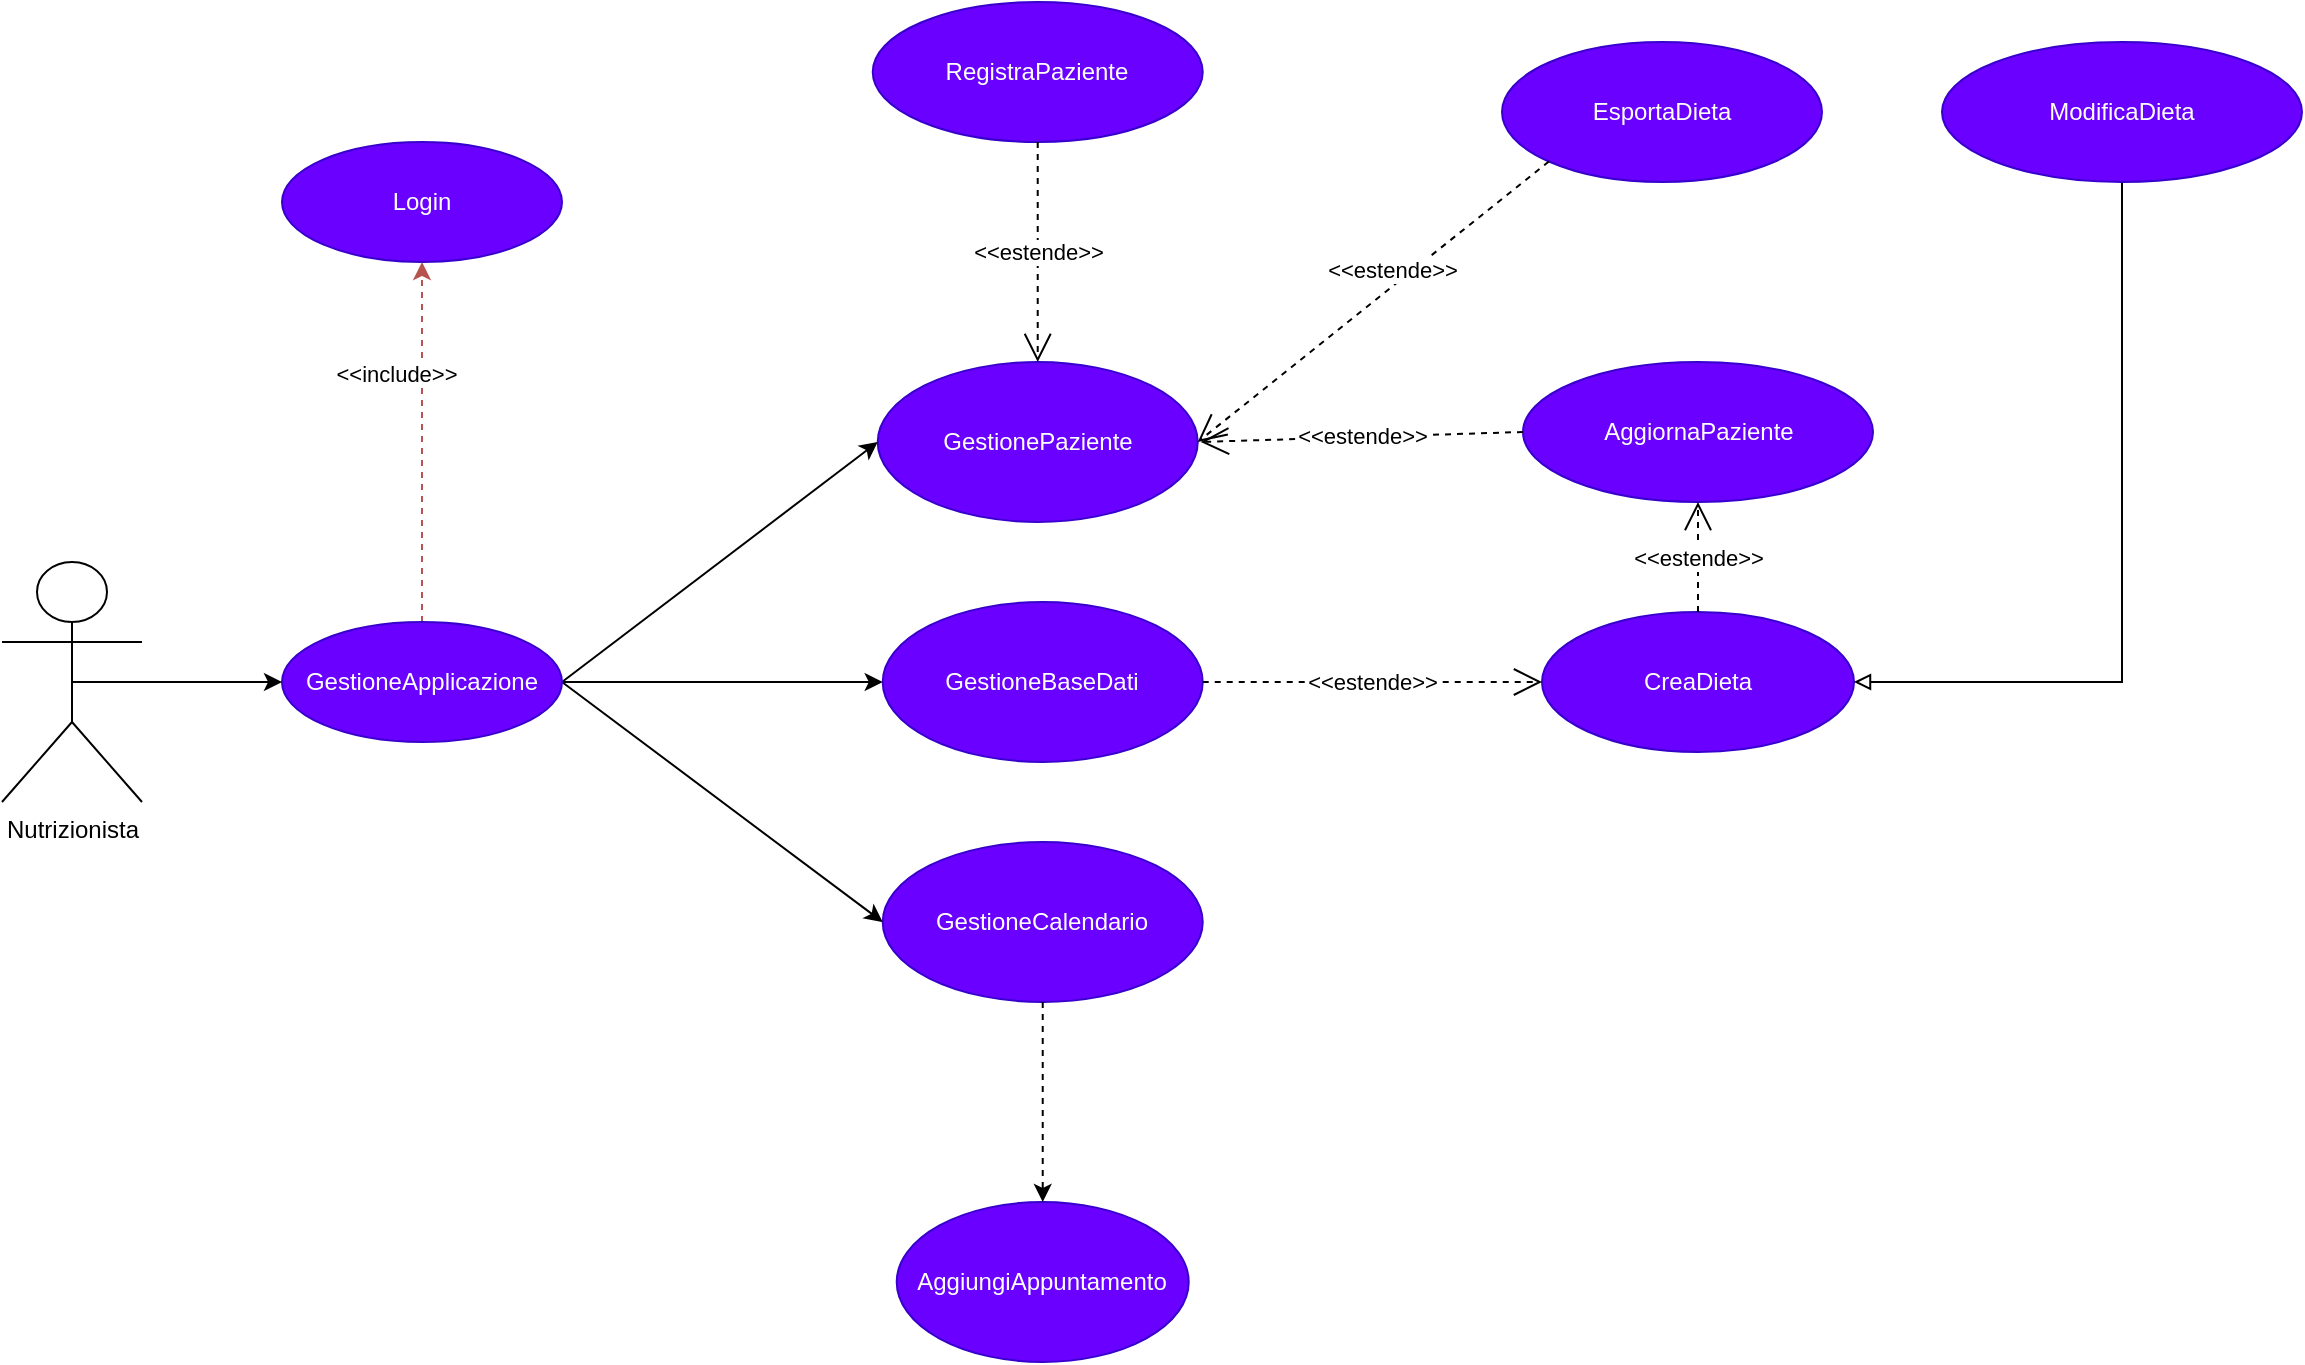<mxfile version="17.1.4" type="device"><diagram id="_qOrjvIJloedD4rArHBs" name="Page-1"><mxGraphModel dx="1887" dy="995" grid="1" gridSize="10" guides="1" tooltips="1" connect="1" arrows="1" fold="1" page="1" pageScale="1" pageWidth="1169" pageHeight="827" math="0" shadow="0"><root><mxCell id="0"/><mxCell id="1" parent="0"/><mxCell id="orX7vJl6tvUpLX1Znt4E-1" value="Nutrizionista" style="shape=umlActor;verticalLabelPosition=bottom;verticalAlign=top;html=1;outlineConnect=0;" parent="1" vertex="1"><mxGeometry x="10" y="290" width="70" height="120" as="geometry"/></mxCell><mxCell id="orX7vJl6tvUpLX1Znt4E-2" value="Login" style="ellipse;whiteSpace=wrap;html=1;fillColor=#6a00ff;strokeColor=#3700CC;fontColor=#ffffff;" parent="1" vertex="1"><mxGeometry x="150" y="80" width="140" height="60" as="geometry"/></mxCell><mxCell id="orX7vJl6tvUpLX1Znt4E-3" value="GestioneCalendario&lt;br&gt;" style="ellipse;whiteSpace=wrap;html=1;fillColor=#6a00ff;fontColor=#ffffff;strokeColor=#3700CC;" parent="1" vertex="1"><mxGeometry x="450.36" y="430" width="160" height="80" as="geometry"/></mxCell><mxCell id="orX7vJl6tvUpLX1Znt4E-4" value="CreaDieta" style="ellipse;whiteSpace=wrap;html=1;fillColor=#6a00ff;fontColor=#ffffff;strokeColor=#3700CC;" parent="1" vertex="1"><mxGeometry x="780.0" y="315" width="156" height="70" as="geometry"/></mxCell><mxCell id="orX7vJl6tvUpLX1Znt4E-5" value="RegistraPaziente" style="ellipse;whiteSpace=wrap;html=1;fillColor=#6a00ff;fontColor=#ffffff;strokeColor=#3700CC;" parent="1" vertex="1"><mxGeometry x="445.36" y="10" width="165" height="70" as="geometry"/></mxCell><mxCell id="orX7vJl6tvUpLX1Znt4E-6" value="EsportaDieta" style="ellipse;whiteSpace=wrap;html=1;fillColor=#6a00ff;fontColor=#ffffff;strokeColor=#3700CC;" parent="1" vertex="1"><mxGeometry x="760" y="30" width="160" height="70" as="geometry"/></mxCell><mxCell id="orX7vJl6tvUpLX1Znt4E-9" value="AggiornaPaziente&lt;br&gt;" style="ellipse;whiteSpace=wrap;html=1;fillColor=#6a00ff;fontColor=#ffffff;strokeColor=#3700CC;" parent="1" vertex="1"><mxGeometry x="770.5" y="190" width="175" height="70" as="geometry"/></mxCell><mxCell id="orX7vJl6tvUpLX1Znt4E-10" value="GestioneBaseDati" style="ellipse;whiteSpace=wrap;html=1;fillColor=#6a00ff;fontColor=#ffffff;strokeColor=#3700CC;" parent="1" vertex="1"><mxGeometry x="450.36" y="310" width="160" height="80" as="geometry"/></mxCell><mxCell id="orX7vJl6tvUpLX1Znt4E-15" value="GestionePaziente&lt;br&gt;" style="ellipse;whiteSpace=wrap;html=1;fillColor=#6a00ff;fontColor=#ffffff;strokeColor=#3700CC;" parent="1" vertex="1"><mxGeometry x="447.86" y="190" width="160" height="80" as="geometry"/></mxCell><mxCell id="N9WoESq8ZXY_kKLxbi27-8" style="edgeStyle=orthogonalEdgeStyle;orthogonalLoop=1;jettySize=auto;html=1;exitX=0.5;exitY=1;exitDx=0;exitDy=0;entryX=1;entryY=0.5;entryDx=0;entryDy=0;endArrow=block;endFill=0;rounded=0;" edge="1" parent="1" source="orX7vJl6tvUpLX1Znt4E-16" target="orX7vJl6tvUpLX1Znt4E-4"><mxGeometry relative="1" as="geometry"/></mxCell><mxCell id="orX7vJl6tvUpLX1Znt4E-16" value="ModificaDieta" style="ellipse;whiteSpace=wrap;html=1;fillColor=#6a00ff;fontColor=#ffffff;strokeColor=#3700CC;" parent="1" vertex="1"><mxGeometry x="980.0" y="30" width="180" height="70" as="geometry"/></mxCell><mxCell id="orX7vJl6tvUpLX1Znt4E-29" value="&amp;lt;&amp;lt;include&amp;gt;&amp;gt;" style="endArrow=classic;html=1;dashed=1; rounded=0;exitX=0.5;exitY=0;exitDx=0;exitDy=0;fillColor=#f8cecc;strokeColor=#b85450;entryX=0.5;entryY=1;entryDx=0;entryDy=0;" parent="1" source="N9WoESq8ZXY_kKLxbi27-9" target="orX7vJl6tvUpLX1Znt4E-2" edge="1"><mxGeometry x="0.379" y="13" width="50" height="50" relative="1" as="geometry"><mxPoint x="325.36" y="310" as="sourcePoint"/><mxPoint x="299.998" y="149.934" as="targetPoint"/><mxPoint as="offset"/></mxGeometry></mxCell><mxCell id="orX7vJl6tvUpLX1Znt4E-33" value="" style="endArrow=classic;html=1;rounded=0;entryX=0;entryY=0.5;entryDx=0;entryDy=0;exitX=1;exitY=0.5;exitDx=0;exitDy=0;" parent="1" source="N9WoESq8ZXY_kKLxbi27-9" target="orX7vJl6tvUpLX1Znt4E-15" edge="1"><mxGeometry width="50" height="50" relative="1" as="geometry"><mxPoint x="395.36" y="340" as="sourcePoint"/><mxPoint x="529.11" y="750" as="targetPoint"/></mxGeometry></mxCell><mxCell id="orX7vJl6tvUpLX1Znt4E-34" value="" style="endArrow=classic;html=1;rounded=0;entryX=0;entryY=0.5;entryDx=0;entryDy=0;" parent="1" source="N9WoESq8ZXY_kKLxbi27-9" target="orX7vJl6tvUpLX1Znt4E-10" edge="1"><mxGeometry width="50" height="50" relative="1" as="geometry"><mxPoint x="395.36" y="340" as="sourcePoint"/><mxPoint x="385.36" y="220.0" as="targetPoint"/></mxGeometry></mxCell><mxCell id="orX7vJl6tvUpLX1Znt4E-35" value="" style="endArrow=classic;html=1;rounded=0;entryX=0;entryY=0.5;entryDx=0;entryDy=0;exitX=1;exitY=0.5;exitDx=0;exitDy=0;" parent="1" source="N9WoESq8ZXY_kKLxbi27-9" target="orX7vJl6tvUpLX1Znt4E-3" edge="1"><mxGeometry width="50" height="50" relative="1" as="geometry"><mxPoint x="395.36" y="340" as="sourcePoint"/><mxPoint x="475.36" y="440" as="targetPoint"/></mxGeometry></mxCell><mxCell id="orX7vJl6tvUpLX1Znt4E-39" value="AggiungiAppuntamento&lt;br&gt;" style="ellipse;whiteSpace=wrap;html=1;fillColor=#6a00ff;fontColor=#ffffff;strokeColor=#3700CC;" parent="1" vertex="1"><mxGeometry x="457.36" y="610" width="146" height="80" as="geometry"/></mxCell><mxCell id="orX7vJl6tvUpLX1Znt4E-40" value="" style="endArrow=classic;html=1;dashed=1; rounded=0;exitX=0.5;exitY=1;exitDx=0;exitDy=0;entryX=0.5;entryY=0;entryDx=0;entryDy=0;" parent="1" source="orX7vJl6tvUpLX1Znt4E-3" target="orX7vJl6tvUpLX1Znt4E-39" edge="1"><mxGeometry width="50" height="50" relative="1" as="geometry"><mxPoint x="507.86" y="600" as="sourcePoint"/><mxPoint x="977.86" y="500" as="targetPoint"/></mxGeometry></mxCell><mxCell id="orX7vJl6tvUpLX1Znt4E-49" value="&amp;lt;&amp;lt;estende&amp;gt;&amp;gt;" style="endArrow=open;endSize=12;dashed=1;html=1;rounded=0;fontFamily=Helvetica;exitX=0.5;exitY=1;exitDx=0;exitDy=0;entryX=0.5;entryY=0;entryDx=0;entryDy=0;" parent="1" source="orX7vJl6tvUpLX1Znt4E-5" target="orX7vJl6tvUpLX1Znt4E-15" edge="1"><mxGeometry width="160" relative="1" as="geometry"><mxPoint x="697.86" y="220" as="sourcePoint"/><mxPoint x="667.86" y="80" as="targetPoint"/></mxGeometry></mxCell><mxCell id="orX7vJl6tvUpLX1Znt4E-50" value="&amp;lt;&amp;lt;estende&amp;gt;&amp;gt;" style="endArrow=open;endSize=12;dashed=1;html=1;rounded=0;fontFamily=Helvetica;exitX=0;exitY=0.5;exitDx=0;exitDy=0;entryX=0.5;entryY=0;entryDx=0;entryDy=0;" parent="1" source="orX7vJl6tvUpLX1Znt4E-9" edge="1"><mxGeometry width="160" relative="1" as="geometry"><mxPoint x="609.36" y="120" as="sourcePoint"/><mxPoint x="609.36" y="230" as="targetPoint"/></mxGeometry></mxCell><mxCell id="orX7vJl6tvUpLX1Znt4E-51" value="&amp;lt;&amp;lt;estende&amp;gt;&amp;gt;" style="endArrow=open;endSize=12;dashed=1;html=1;rounded=0;fontFamily=Helvetica;entryX=0.5;entryY=1;entryDx=0;entryDy=0;" parent="1" source="orX7vJl6tvUpLX1Znt4E-4" target="orX7vJl6tvUpLX1Znt4E-9" edge="1"><mxGeometry width="160" relative="1" as="geometry"><mxPoint x="547.86" y="100" as="sourcePoint"/><mxPoint x="547.86" y="210" as="targetPoint"/></mxGeometry></mxCell><mxCell id="N9WoESq8ZXY_kKLxbi27-2" value="&amp;lt;&amp;lt;estende&amp;gt;&amp;gt;" style="endArrow=open;endSize=12;dashed=1;html=1;rounded=0;fontFamily=Helvetica;exitX=0;exitY=1;exitDx=0;exitDy=0;entryX=1;entryY=0.5;entryDx=0;entryDy=0;" edge="1" parent="1" source="orX7vJl6tvUpLX1Znt4E-6" target="orX7vJl6tvUpLX1Znt4E-15"><mxGeometry x="-0.145" y="-7" width="160" relative="1" as="geometry"><mxPoint x="617.86" y="360" as="sourcePoint"/><mxPoint x="1010.344" y="249.586" as="targetPoint"/><mxPoint x="1" as="offset"/></mxGeometry></mxCell><mxCell id="N9WoESq8ZXY_kKLxbi27-5" value="&amp;lt;&amp;lt;estende&amp;gt;&amp;gt;" style="endArrow=open;endSize=12;dashed=1;html=1;rounded=0;fontFamily=Helvetica;exitX=1;exitY=0.5;exitDx=0;exitDy=0;entryX=0;entryY=0.5;entryDx=0;entryDy=0;" edge="1" parent="1" source="orX7vJl6tvUpLX1Znt4E-10" target="orX7vJl6tvUpLX1Znt4E-4"><mxGeometry width="160" relative="1" as="geometry"><mxPoint x="1087.86" y="115" as="sourcePoint"/><mxPoint x="952.86" y="115" as="targetPoint"/></mxGeometry></mxCell><mxCell id="N9WoESq8ZXY_kKLxbi27-9" value="GestioneApplicazione" style="ellipse;whiteSpace=wrap;html=1;fillColor=#6a00ff;strokeColor=#3700CC;fontColor=#ffffff;" vertex="1" parent="1"><mxGeometry x="150" y="320" width="140" height="60" as="geometry"/></mxCell><mxCell id="N9WoESq8ZXY_kKLxbi27-11" value="" style="endArrow=classic;html=1;rounded=0;entryX=0;entryY=0.5;entryDx=0;entryDy=0;exitX=0.5;exitY=0.5;exitDx=0;exitDy=0;exitPerimeter=0;" edge="1" parent="1" source="orX7vJl6tvUpLX1Znt4E-1" target="N9WoESq8ZXY_kKLxbi27-9"><mxGeometry width="50" height="50" relative="1" as="geometry"><mxPoint x="160" y="530" as="sourcePoint"/><mxPoint x="320.36" y="530" as="targetPoint"/></mxGeometry></mxCell></root></mxGraphModel></diagram></mxfile>